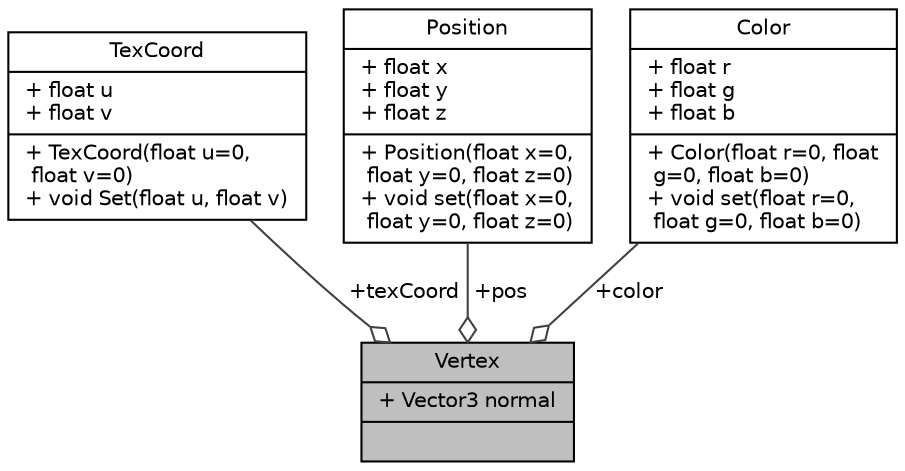 digraph "Vertex"
{
 // LATEX_PDF_SIZE
  edge [fontname="Helvetica",fontsize="10",labelfontname="Helvetica",labelfontsize="10"];
  node [fontname="Helvetica",fontsize="10",shape=record];
  Node1 [label="{Vertex\n|+ Vector3 normal\l|}",height=0.2,width=0.4,color="black", fillcolor="grey75", style="filled", fontcolor="black",tooltip="Hanldes attributes of a Vertex Object."];
  Node2 -> Node1 [color="grey25",fontsize="10",style="solid",label=" +texCoord" ,arrowhead="odiamond",fontname="Helvetica"];
  Node2 [label="{TexCoord\n|+ float u\l+ float v\l|+  TexCoord(float u=0,\l float v=0)\l+ void Set(float u, float v)\l}",height=0.2,width=0.4,color="black", fillcolor="white", style="filled",URL="$struct_tex_coord.html",tooltip="TexCoor of Vertex."];
  Node3 -> Node1 [color="grey25",fontsize="10",style="solid",label=" +pos" ,arrowhead="odiamond",fontname="Helvetica"];
  Node3 [label="{Position\n|+ float x\l+ float y\l+ float z\l|+  Position(float x=0,\l float y=0, float z=0)\l+ void set(float x=0,\l float y=0, float z=0)\l}",height=0.2,width=0.4,color="black", fillcolor="white", style="filled",URL="$struct_position.html",tooltip="Position of Vertex."];
  Node4 -> Node1 [color="grey25",fontsize="10",style="solid",label=" +color" ,arrowhead="odiamond",fontname="Helvetica"];
  Node4 [label="{Color\n|+ float r\l+ float g\l+ float b\l|+  Color(float r=0, float\l g=0, float b=0)\l+ void set(float r=0,\l float g=0, float b=0)\l}",height=0.2,width=0.4,color="black", fillcolor="white", style="filled",URL="$struct_color.html",tooltip="Color of Vertex."];
}
